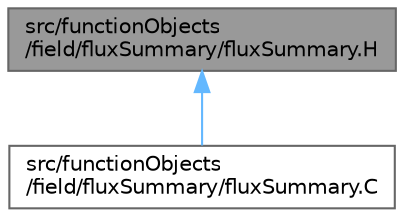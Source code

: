 digraph "src/functionObjects/field/fluxSummary/fluxSummary.H"
{
 // LATEX_PDF_SIZE
  bgcolor="transparent";
  edge [fontname=Helvetica,fontsize=10,labelfontname=Helvetica,labelfontsize=10];
  node [fontname=Helvetica,fontsize=10,shape=box,height=0.2,width=0.4];
  Node1 [id="Node000001",label="src/functionObjects\l/field/fluxSummary/fluxSummary.H",height=0.2,width=0.4,color="gray40", fillcolor="grey60", style="filled", fontcolor="black",tooltip=" "];
  Node1 -> Node2 [id="edge1_Node000001_Node000002",dir="back",color="steelblue1",style="solid",tooltip=" "];
  Node2 [id="Node000002",label="src/functionObjects\l/field/fluxSummary/fluxSummary.C",height=0.2,width=0.4,color="grey40", fillcolor="white", style="filled",URL="$fluxSummary_8C.html",tooltip=" "];
}
